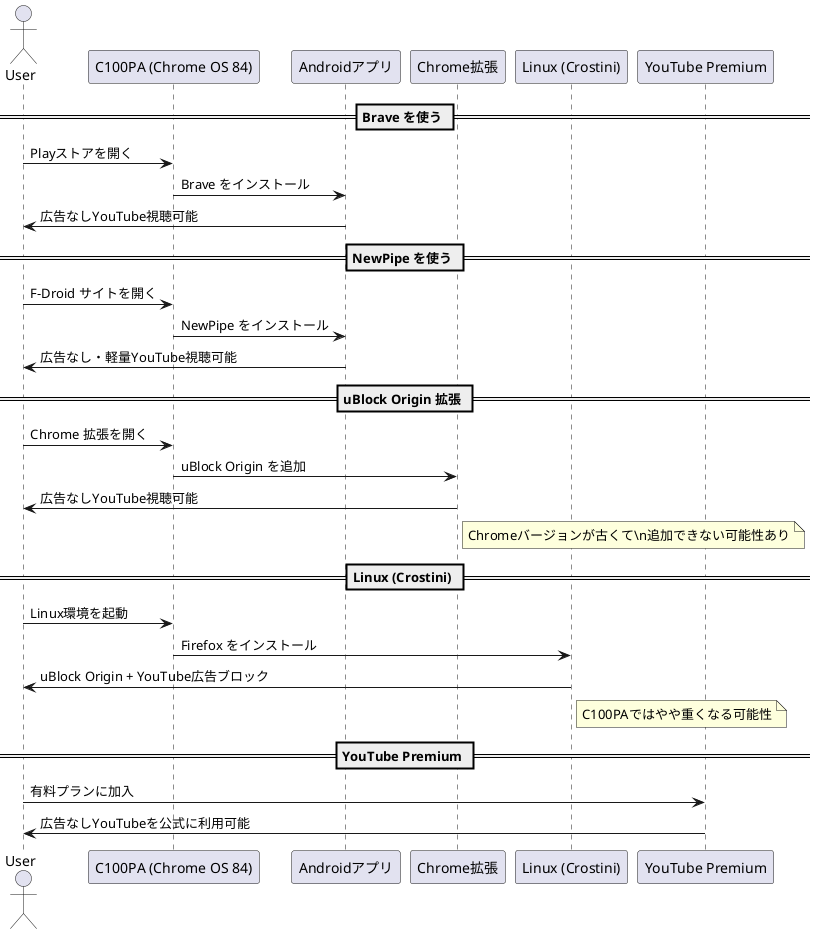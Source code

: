 @startuml
actor User
participant "C100PA (Chrome OS 84)" as C100PA
participant "Androidアプリ" as AndroidApp
participant "Chrome拡張" as ChromeExt
participant "Linux (Crostini)" as Linux
participant "YouTube Premium" as Premium

== Brave を使う ==
User -> C100PA: Playストアを開く
C100PA -> AndroidApp: Brave をインストール
AndroidApp -> User: 広告なしYouTube視聴可能

== NewPipe を使う ==
User -> C100PA: F-Droid サイトを開く
C100PA -> AndroidApp: NewPipe をインストール
AndroidApp -> User: 広告なし・軽量YouTube視聴可能

== uBlock Origin 拡張 ==
User -> C100PA: Chrome 拡張を開く
C100PA -> ChromeExt: uBlock Origin を追加
ChromeExt -> User: 広告なしYouTube視聴可能
note right of ChromeExt
Chromeバージョンが古くて\n追加できない可能性あり
end note

== Linux (Crostini) ==
User -> C100PA: Linux環境を起動
C100PA -> Linux: Firefox をインストール
Linux -> User: uBlock Origin + YouTube広告ブロック
note right of Linux
C100PAではやや重くなる可能性
end note

== YouTube Premium ==
User -> Premium: 有料プランに加入
Premium -> User: 広告なしYouTubeを公式に利用可能

@enduml